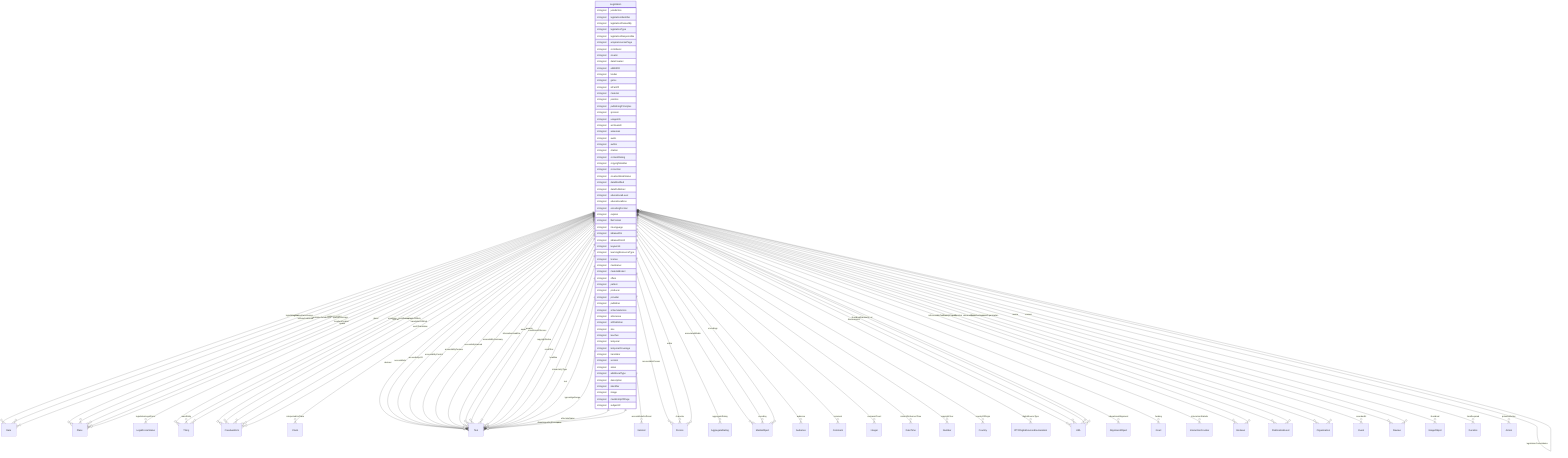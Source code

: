 erDiagram
Legislation {
    stringList jurisdiction  
    stringList legislationIdentifier  
    stringList legislationPassedBy  
    stringList legislationType  
    stringList legislationResponsible  
    stringList acquireLicensePage  
    stringList contributor  
    stringList creator  
    stringList dateCreated  
    stringList editEIDR  
    stringList funder  
    stringList genre  
    stringList isPartOf  
    stringList material  
    stringList position  
    stringList publishingPrinciples  
    stringList sponsor  
    stringList usageInfo  
    stringList archivedAt  
    stringList assesses  
    stringList audio  
    stringList author  
    stringList citation  
    stringList contentRating  
    stringList copyrightHolder  
    stringList correction  
    stringList creativeWorkStatus  
    stringList dateModified  
    stringList datePublished  
    stringList educationalLevel  
    stringList educationalUse  
    stringList encodingFormat  
    stringList expires  
    stringList fileFormat  
    stringList inLanguage  
    stringList isBasedOn  
    stringList isBasedOnUrl  
    stringList keywords  
    stringList learningResourceType  
    stringList license  
    stringList maintainer  
    stringList materialExtent  
    stringList offers  
    stringList pattern  
    stringList producer  
    stringList provider  
    stringList publisher  
    stringList schemaVersion  
    stringList sdLicense  
    stringList sdPublisher  
    stringList size  
    stringList teaches  
    stringList temporal  
    stringList temporalCoverage  
    stringList translator  
    stringList version  
    stringList video  
    stringList additionalType  
    stringList description  
    stringList identifier  
    stringList image  
    stringList mainEntityOfPage  
    stringList subjectOf  
}

Legislation ||--}o Legislation : "legislationApplies"
Legislation ||--}o Date : "legislationDate"
Legislation ||--}o Place : "legislationJurisdiction"
Legislation ||--}o Legislation : "legislationTransposes"
Legislation ||--}o Legislation : "legislationChanges"
Legislation ||--}o Legislation : "legislationConsolidates"
Legislation ||--}o Date : "legislationDateVersion"
Legislation ||--}o LegalForceStatus : "legislationLegalForce"
Legislation ||--}o Thing : "about"
Legislation ||--}o Place : "contentLocation"
Legislation ||--}o CreativeWork : "hasPart"
Legislation ||--}o Claim : "interpretedAsClaim"
Legislation ||--}o Thing : "mainEntity"
Legislation ||--}o Place : "spatialCoverage"
Legislation ||--}o CreativeWork : "workExample"
Legislation ||--}o Text : "abstract"
Legislation ||--}o Text : "accessMode"
Legislation ||--}o ItemList : "accessModeSufficient"
Legislation ||--}o Text : "accessibilityAPI"
Legislation ||--}o Text : "accessibilityControl"
Legislation ||--}o Text : "accessibilityFeature"
Legislation ||--}o Text : "accessibilityHazard"
Legislation ||--}o Text : "accessibilitySummary"
Legislation ||--}o Person : "accountablePerson"
Legislation ||--}o AggregateRating : "aggregateRating"
Legislation ||--}o Text : "alternativeHeadline"
Legislation ||--}o MediaObject : "associatedMedia"
Legislation ||--}o Audience : "audience"
Legislation ||--}o Text : "award"
Legislation ||--}o Text : "awards"
Legislation ||--}o Person : "character"
Legislation ||--}o Comment : "comment"
Legislation ||--}o Integer : "commentCount"
Legislation ||--}o Text : "conditionsOfAccess"
Legislation ||--}o DateTime : "contentReferenceTime"
Legislation ||--}o Text : "copyrightNotice"
Legislation ||--}o Number : "copyrightYear"
Legislation ||--}o Country : "countryOfOrigin"
Legislation ||--}o Text : "creditText"
Legislation ||--}o IPTCDigitalSourceEnumeration : "digitalSourceType"
Legislation ||--}o URL : "discussionUrl"
Legislation ||--}o Person : "editor"
Legislation ||--}o AlignmentObject : "educationalAlignment"
Legislation ||--}o MediaObject : "encoding"
Legislation ||--}o MediaObject : "encodings"
Legislation ||--}o CreativeWork : "exampleOfWork"
Legislation ||--}o Grant : "funding"
Legislation ||--}o Text : "headline"
Legislation ||--}o InteractionCounter : "interactionStatistic"
Legislation ||--}o Text : "interactivityType"
Legislation ||--}o Boolean : "isAccessibleForFree"
Legislation ||--}o Boolean : "isFamilyFriendly"
Legislation ||--}o Place : "locationCreated"
Legislation ||--}o Thing : "mentions"
Legislation ||--}o PublicationEvent : "publication"
Legislation ||--}o Organization : "publisherImprint"
Legislation ||--}o Event : "recordedAt"
Legislation ||--}o PublicationEvent : "releasedEvent"
Legislation ||--}o Review : "review"
Legislation ||--}o Review : "reviews"
Legislation ||--}o Date : "sdDatePublished"
Legislation ||--}o Organization : "sourceOrganization"
Legislation ||--}o Place : "spatial"
Legislation ||--}o Text : "text"
Legislation ||--}o ImageObject : "thumbnail"
Legislation ||--}o URL : "thumbnailUrl"
Legislation ||--}o Duration : "timeRequired"
Legislation ||--}o CreativeWork : "translationOfWork"
Legislation ||--}o Text : "typicalAgeRange"
Legislation ||--}o CreativeWork : "workTranslation"
Legislation ||--}o Text : "alternateName"
Legislation ||--}o Text : "disambiguatingDescription"
Legislation ||--}o Text : "name"
Legislation ||--}o URL : "sameAs"
Legislation ||--}o Action : "potentialAction"
Legislation ||--}o URL : "url"